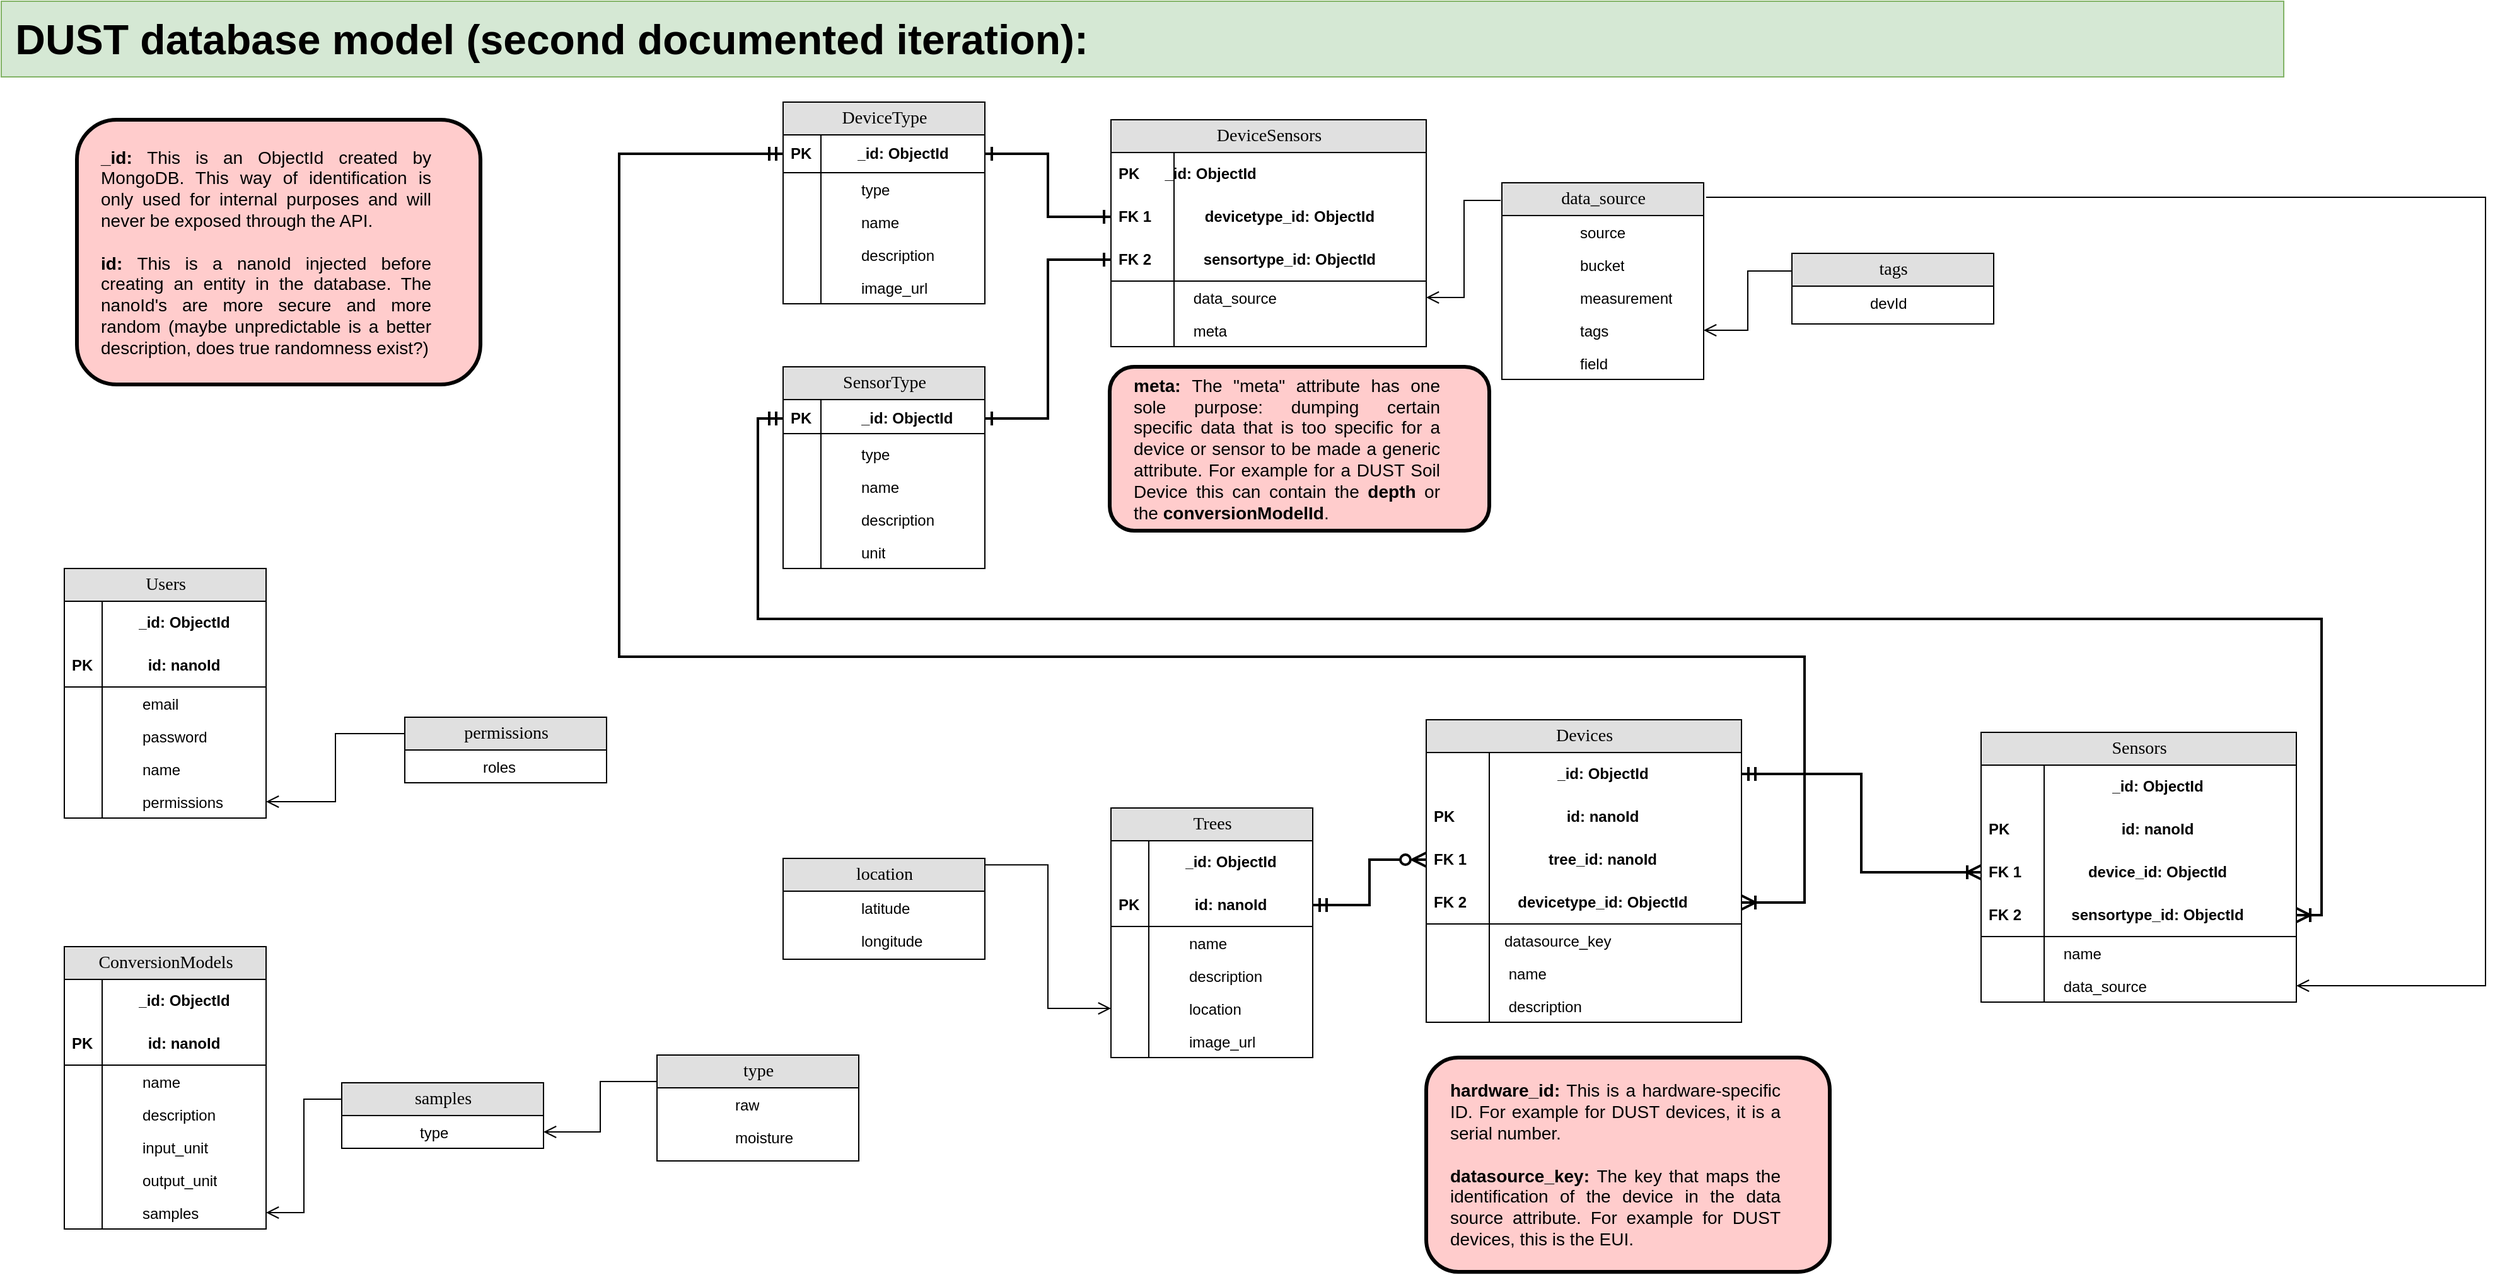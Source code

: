 <mxfile version="20.6.0" type="github">
  <diagram name="Databasemodel" id="e56a1550-8fbb-45ad-956c-1786394a9013">
    <mxGraphModel dx="2710" dy="1157" grid="1" gridSize="10" guides="1" tooltips="1" connect="1" arrows="1" fold="1" page="0" pageScale="1" pageWidth="1100" pageHeight="850" background="#ffffff" math="0" shadow="0">
      <root>
        <mxCell id="0" />
        <mxCell id="1" parent="0" />
        <mxCell id="2e49270ec7c68f3f-1" value="SensorType" style="swimlane;html=1;fontStyle=0;childLayout=stackLayout;horizontal=1;startSize=26;fillColor=#e0e0e0;horizontalStack=0;resizeParent=1;resizeLast=0;collapsible=1;marginBottom=0;swimlaneFillColor=#ffffff;align=center;rounded=0;shadow=0;comic=0;labelBackgroundColor=none;strokeWidth=1;fontFamily=Verdana;fontSize=14" parent="1" vertex="1">
          <mxGeometry x="220" y="310" width="160" height="160" as="geometry">
            <mxRectangle x="290" y="140" width="120" height="30" as="alternateBounds" />
          </mxGeometry>
        </mxCell>
        <mxCell id="2e49270ec7c68f3f-2" value="_id: ObjectId" style="shape=partialRectangle;top=0;left=0;right=0;bottom=0;html=1;align=left;verticalAlign=middle;fillColor=none;spacingLeft=60;spacingRight=4;whiteSpace=wrap;overflow=hidden;rotatable=0;points=[[0,0.5],[1,0.5]];portConstraint=eastwest;dropTarget=0;fontStyle=1;strokeColor=none;strokeWidth=6;labelPosition=center;verticalLabelPosition=middle;" parent="2e49270ec7c68f3f-1" vertex="1">
          <mxGeometry y="26" width="160" height="30" as="geometry" />
        </mxCell>
        <mxCell id="2e49270ec7c68f3f-3" value="PK" style="shape=partialRectangle;fontStyle=1;top=0;left=0;bottom=0;html=1;fillColor=none;align=left;verticalAlign=middle;spacingLeft=4;spacingRight=4;whiteSpace=wrap;overflow=hidden;rotatable=0;points=[];portConstraint=eastwest;part=1;" parent="2e49270ec7c68f3f-2" vertex="1" connectable="0">
          <mxGeometry width="30" height="30" as="geometry" />
        </mxCell>
        <mxCell id="2e49270ec7c68f3f-6" value="type" style="shape=partialRectangle;top=0;left=0;right=0;bottom=0;html=1;align=left;verticalAlign=top;fillColor=none;spacingLeft=60;spacingRight=4;whiteSpace=wrap;overflow=hidden;rotatable=0;points=[[0,0.5],[1,0.5]];portConstraint=eastwest;dropTarget=0;" parent="2e49270ec7c68f3f-1" vertex="1">
          <mxGeometry y="56" width="160" height="26" as="geometry" />
        </mxCell>
        <mxCell id="2e49270ec7c68f3f-7" value="" style="shape=partialRectangle;top=0;left=0;bottom=0;html=1;fillColor=none;align=left;verticalAlign=top;spacingLeft=4;spacingRight=4;whiteSpace=wrap;overflow=hidden;rotatable=0;points=[];portConstraint=eastwest;part=1;" parent="2e49270ec7c68f3f-6" vertex="1" connectable="0">
          <mxGeometry width="30" height="26" as="geometry" />
        </mxCell>
        <mxCell id="Vyco7VZmiszpP_C7B0tZ-24" value="" style="endArrow=none;html=1;rounded=0;fontSize=22;entryX=1;entryY=0.9;entryDx=0;entryDy=0;entryPerimeter=0;" parent="2e49270ec7c68f3f-1" target="2e49270ec7c68f3f-2" edge="1">
          <mxGeometry width="50" height="50" relative="1" as="geometry">
            <mxPoint y="53" as="sourcePoint" />
            <mxPoint x="-90" y="120" as="targetPoint" />
          </mxGeometry>
        </mxCell>
        <mxCell id="Vyco7VZmiszpP_C7B0tZ-25" value="name" style="shape=partialRectangle;top=0;left=0;right=0;bottom=0;html=1;align=left;verticalAlign=top;fillColor=none;spacingLeft=60;spacingRight=4;whiteSpace=wrap;overflow=hidden;rotatable=0;points=[[0,0.5],[1,0.5]];portConstraint=eastwest;dropTarget=0;" parent="2e49270ec7c68f3f-1" vertex="1">
          <mxGeometry y="82" width="160" height="26" as="geometry" />
        </mxCell>
        <mxCell id="Vyco7VZmiszpP_C7B0tZ-26" value="" style="shape=partialRectangle;top=0;left=0;bottom=0;html=1;fillColor=none;align=left;verticalAlign=top;spacingLeft=4;spacingRight=4;whiteSpace=wrap;overflow=hidden;rotatable=0;points=[];portConstraint=eastwest;part=1;" parent="Vyco7VZmiszpP_C7B0tZ-25" vertex="1" connectable="0">
          <mxGeometry width="30" height="26" as="geometry" />
        </mxCell>
        <mxCell id="Vyco7VZmiszpP_C7B0tZ-27" value="description" style="shape=partialRectangle;top=0;left=0;right=0;bottom=0;html=1;align=left;verticalAlign=top;fillColor=none;spacingLeft=60;spacingRight=4;whiteSpace=wrap;overflow=hidden;rotatable=0;points=[[0,0.5],[1,0.5]];portConstraint=eastwest;dropTarget=0;" parent="2e49270ec7c68f3f-1" vertex="1">
          <mxGeometry y="108" width="160" height="26" as="geometry" />
        </mxCell>
        <mxCell id="Vyco7VZmiszpP_C7B0tZ-28" value="" style="shape=partialRectangle;top=0;left=0;bottom=0;html=1;fillColor=none;align=left;verticalAlign=top;spacingLeft=4;spacingRight=4;whiteSpace=wrap;overflow=hidden;rotatable=0;points=[];portConstraint=eastwest;part=1;" parent="Vyco7VZmiszpP_C7B0tZ-27" vertex="1" connectable="0">
          <mxGeometry width="30" height="26" as="geometry" />
        </mxCell>
        <mxCell id="Vyco7VZmiszpP_C7B0tZ-29" value="unit" style="shape=partialRectangle;top=0;left=0;right=0;bottom=0;html=1;align=left;verticalAlign=top;fillColor=none;spacingLeft=60;spacingRight=4;whiteSpace=wrap;overflow=hidden;rotatable=0;points=[[0,0.5],[1,0.5]];portConstraint=eastwest;dropTarget=0;" parent="2e49270ec7c68f3f-1" vertex="1">
          <mxGeometry y="134" width="160" height="26" as="geometry" />
        </mxCell>
        <mxCell id="Vyco7VZmiszpP_C7B0tZ-30" value="" style="shape=partialRectangle;top=0;left=0;bottom=0;html=1;fillColor=none;align=left;verticalAlign=top;spacingLeft=4;spacingRight=4;whiteSpace=wrap;overflow=hidden;rotatable=0;points=[];portConstraint=eastwest;part=1;" parent="Vyco7VZmiszpP_C7B0tZ-29" vertex="1" connectable="0">
          <mxGeometry width="30" height="26" as="geometry" />
        </mxCell>
        <mxCell id="2e49270ec7c68f3f-8" value="DeviceType" style="swimlane;html=1;fontStyle=0;childLayout=stackLayout;horizontal=1;startSize=26;fillColor=#e0e0e0;horizontalStack=0;resizeParent=1;resizeLast=0;collapsible=1;marginBottom=0;swimlaneFillColor=#ffffff;align=center;rounded=0;shadow=0;comic=0;labelBackgroundColor=none;strokeWidth=1;fontFamily=Verdana;fontSize=14;swimlaneLine=1;" parent="1" vertex="1">
          <mxGeometry x="220" y="100" width="160" height="160" as="geometry">
            <mxRectangle x="570" y="154" width="80" height="30" as="alternateBounds" />
          </mxGeometry>
        </mxCell>
        <mxCell id="Vyco7VZmiszpP_C7B0tZ-54" value="_id: ObjectId" style="shape=partialRectangle;top=0;left=0;right=0;bottom=1;html=1;align=center;verticalAlign=middle;fillColor=none;spacingLeft=34;spacingRight=4;whiteSpace=wrap;overflow=hidden;rotatable=0;points=[[0,0.5],[1,0.5]];portConstraint=eastwest;dropTarget=0;fontStyle=1;" parent="2e49270ec7c68f3f-8" vertex="1">
          <mxGeometry y="26" width="160" height="30" as="geometry" />
        </mxCell>
        <mxCell id="Vyco7VZmiszpP_C7B0tZ-55" value="&lt;b&gt;PK&lt;/b&gt;" style="shape=partialRectangle;top=0;left=0;bottom=0;html=1;fillColor=none;align=left;verticalAlign=middle;spacingLeft=4;spacingRight=4;whiteSpace=wrap;overflow=hidden;rotatable=0;points=[];portConstraint=eastwest;part=1;" parent="Vyco7VZmiszpP_C7B0tZ-54" vertex="1" connectable="0">
          <mxGeometry width="30" height="30" as="geometry" />
        </mxCell>
        <mxCell id="Vyco7VZmiszpP_C7B0tZ-33" value="type" style="shape=partialRectangle;top=0;left=0;right=0;bottom=0;html=1;align=left;verticalAlign=top;fillColor=none;spacingLeft=60;spacingRight=4;whiteSpace=wrap;overflow=hidden;rotatable=0;points=[[0,0.5],[1,0.5]];portConstraint=eastwest;dropTarget=0;" parent="2e49270ec7c68f3f-8" vertex="1">
          <mxGeometry y="56" width="160" height="26" as="geometry" />
        </mxCell>
        <mxCell id="Vyco7VZmiszpP_C7B0tZ-34" value="" style="shape=partialRectangle;top=0;left=0;bottom=0;html=1;fillColor=none;align=left;verticalAlign=top;spacingLeft=4;spacingRight=4;whiteSpace=wrap;overflow=hidden;rotatable=0;points=[];portConstraint=eastwest;part=1;" parent="Vyco7VZmiszpP_C7B0tZ-33" vertex="1" connectable="0">
          <mxGeometry width="30" height="26" as="geometry" />
        </mxCell>
        <mxCell id="Vyco7VZmiszpP_C7B0tZ-35" value="name" style="shape=partialRectangle;top=0;left=0;right=0;bottom=0;html=1;align=left;verticalAlign=top;fillColor=none;spacingLeft=60;spacingRight=4;whiteSpace=wrap;overflow=hidden;rotatable=0;points=[[0,0.5],[1,0.5]];portConstraint=eastwest;dropTarget=0;" parent="2e49270ec7c68f3f-8" vertex="1">
          <mxGeometry y="82" width="160" height="26" as="geometry" />
        </mxCell>
        <mxCell id="Vyco7VZmiszpP_C7B0tZ-36" value="" style="shape=partialRectangle;top=0;left=0;bottom=0;html=1;fillColor=none;align=left;verticalAlign=top;spacingLeft=4;spacingRight=4;whiteSpace=wrap;overflow=hidden;rotatable=0;points=[];portConstraint=eastwest;part=1;" parent="Vyco7VZmiszpP_C7B0tZ-35" vertex="1" connectable="0">
          <mxGeometry width="30" height="26" as="geometry" />
        </mxCell>
        <mxCell id="Vyco7VZmiszpP_C7B0tZ-37" value="description" style="shape=partialRectangle;top=0;left=0;right=0;bottom=0;html=1;align=left;verticalAlign=top;fillColor=none;spacingLeft=60;spacingRight=4;whiteSpace=wrap;overflow=hidden;rotatable=0;points=[[0,0.5],[1,0.5]];portConstraint=eastwest;dropTarget=0;" parent="2e49270ec7c68f3f-8" vertex="1">
          <mxGeometry y="108" width="160" height="26" as="geometry" />
        </mxCell>
        <mxCell id="Vyco7VZmiszpP_C7B0tZ-38" value="" style="shape=partialRectangle;top=0;left=0;bottom=0;html=1;fillColor=none;align=left;verticalAlign=top;spacingLeft=4;spacingRight=4;whiteSpace=wrap;overflow=hidden;rotatable=0;points=[];portConstraint=eastwest;part=1;" parent="Vyco7VZmiszpP_C7B0tZ-37" vertex="1" connectable="0">
          <mxGeometry width="30" height="26" as="geometry" />
        </mxCell>
        <mxCell id="Vyco7VZmiszpP_C7B0tZ-40" value="image_url" style="shape=partialRectangle;top=0;left=0;right=0;bottom=0;html=1;align=left;verticalAlign=top;fillColor=none;spacingLeft=60;spacingRight=4;whiteSpace=wrap;overflow=hidden;rotatable=0;points=[[0,0.5],[1,0.5]];portConstraint=eastwest;dropTarget=0;" parent="2e49270ec7c68f3f-8" vertex="1">
          <mxGeometry y="134" width="160" height="26" as="geometry" />
        </mxCell>
        <mxCell id="Vyco7VZmiszpP_C7B0tZ-41" value="" style="shape=partialRectangle;top=0;left=0;bottom=0;html=1;fillColor=none;align=left;verticalAlign=top;spacingLeft=4;spacingRight=4;whiteSpace=wrap;overflow=hidden;rotatable=0;points=[];portConstraint=eastwest;part=1;" parent="Vyco7VZmiszpP_C7B0tZ-40" vertex="1" connectable="0">
          <mxGeometry width="30" height="26" as="geometry" />
        </mxCell>
        <mxCell id="2e49270ec7c68f3f-19" value="DeviceSensors" style="swimlane;html=1;fontStyle=0;childLayout=stackLayout;horizontal=1;startSize=26;fillColor=#e0e0e0;horizontalStack=0;resizeParent=1;resizeLast=0;collapsible=1;marginBottom=0;swimlaneFillColor=#ffffff;align=center;rounded=0;shadow=0;comic=0;labelBackgroundColor=none;strokeWidth=1;fontFamily=Verdana;fontSize=14" parent="1" vertex="1">
          <mxGeometry x="480" y="114" width="250" height="180" as="geometry" />
        </mxCell>
        <mxCell id="2e49270ec7c68f3f-20" value="&lt;div style=&quot;&quot;&gt;&lt;span style=&quot;background-color: initial;&quot;&gt;&lt;span style=&quot;white-space: pre;&quot;&gt; &lt;/span&gt;&lt;span style=&quot;white-space: pre;&quot;&gt; &lt;/span&gt;_id: ObjectId&lt;/span&gt;&lt;/div&gt;" style="shape=partialRectangle;top=0;left=0;right=0;bottom=1;html=1;align=left;verticalAlign=middle;fillColor=none;spacingLeft=34;spacingRight=4;whiteSpace=wrap;overflow=hidden;rotatable=0;points=[[0,0.5],[1,0.5]];portConstraint=eastwest;dropTarget=0;fontStyle=1;strokeColor=none;" parent="2e49270ec7c68f3f-19" vertex="1">
          <mxGeometry y="26" width="250" height="34" as="geometry" />
        </mxCell>
        <mxCell id="2e49270ec7c68f3f-21" value="&lt;b&gt;PK&lt;/b&gt;" style="shape=partialRectangle;top=0;left=0;bottom=0;html=1;fillColor=none;align=left;verticalAlign=middle;spacingLeft=4;spacingRight=4;whiteSpace=wrap;overflow=hidden;rotatable=0;points=[];portConstraint=eastwest;part=1;" parent="2e49270ec7c68f3f-20" vertex="1" connectable="0">
          <mxGeometry width="50" height="34" as="geometry" />
        </mxCell>
        <mxCell id="Vyco7VZmiszpP_C7B0tZ-42" value="&lt;span style=&quot;white-space: pre;&quot;&gt; &lt;/span&gt;devicetype_id: ObjectId" style="shape=partialRectangle;top=0;left=0;right=0;bottom=1;html=1;align=center;verticalAlign=middle;fillColor=none;spacingLeft=34;spacingRight=4;whiteSpace=wrap;overflow=hidden;rotatable=0;points=[[0,0.5],[1,0.5]];portConstraint=eastwest;dropTarget=0;fontStyle=1;strokeColor=none;" parent="2e49270ec7c68f3f-19" vertex="1">
          <mxGeometry y="60" width="250" height="34" as="geometry" />
        </mxCell>
        <mxCell id="Vyco7VZmiszpP_C7B0tZ-43" value="&lt;b&gt;FK 1&lt;/b&gt;" style="shape=partialRectangle;top=0;left=0;bottom=0;html=1;fillColor=none;align=left;verticalAlign=middle;spacingLeft=4;spacingRight=4;whiteSpace=wrap;overflow=hidden;rotatable=0;points=[];portConstraint=eastwest;part=1;" parent="Vyco7VZmiszpP_C7B0tZ-42" vertex="1" connectable="0">
          <mxGeometry width="50" height="34" as="geometry" />
        </mxCell>
        <mxCell id="Vyco7VZmiszpP_C7B0tZ-44" value="&lt;span style=&quot;white-space: pre;&quot;&gt; &lt;/span&gt;sensortype_id: ObjectId" style="shape=partialRectangle;top=0;left=0;right=0;bottom=1;html=1;align=center;verticalAlign=middle;fillColor=none;spacingLeft=34;spacingRight=4;whiteSpace=wrap;overflow=hidden;rotatable=0;points=[[0,0.5],[1,0.5]];portConstraint=eastwest;dropTarget=0;fontStyle=1;strokeColor=default;" parent="2e49270ec7c68f3f-19" vertex="1">
          <mxGeometry y="94" width="250" height="34" as="geometry" />
        </mxCell>
        <mxCell id="Vyco7VZmiszpP_C7B0tZ-45" value="&lt;b&gt;FK 2&lt;/b&gt;" style="shape=partialRectangle;top=0;left=0;bottom=0;html=1;fillColor=none;align=left;verticalAlign=middle;spacingLeft=4;spacingRight=4;whiteSpace=wrap;overflow=hidden;rotatable=0;points=[];portConstraint=eastwest;part=1;" parent="Vyco7VZmiszpP_C7B0tZ-44" vertex="1" connectable="0">
          <mxGeometry width="50" height="34" as="geometry" />
        </mxCell>
        <mxCell id="Vyco7VZmiszpP_C7B0tZ-56" value="&lt;span style=&quot;white-space: pre;&quot;&gt; &lt;/span&gt;data_source" style="shape=partialRectangle;top=0;left=0;right=0;bottom=0;html=1;align=left;verticalAlign=top;fillColor=none;spacingLeft=60;spacingRight=4;whiteSpace=wrap;overflow=hidden;rotatable=0;points=[[0,0.5],[1,0.5]];portConstraint=eastwest;dropTarget=0;" parent="2e49270ec7c68f3f-19" vertex="1">
          <mxGeometry y="128" width="250" height="26" as="geometry" />
        </mxCell>
        <mxCell id="Vyco7VZmiszpP_C7B0tZ-57" value="" style="shape=partialRectangle;top=0;left=0;bottom=0;html=1;fillColor=none;align=left;verticalAlign=top;spacingLeft=4;spacingRight=4;whiteSpace=wrap;overflow=hidden;rotatable=0;points=[];portConstraint=eastwest;part=1;" parent="Vyco7VZmiszpP_C7B0tZ-56" vertex="1" connectable="0">
          <mxGeometry width="50" height="26" as="geometry" />
        </mxCell>
        <mxCell id="Vyco7VZmiszpP_C7B0tZ-58" value="&lt;span style=&quot;white-space: pre;&quot;&gt; &lt;/span&gt;meta" style="shape=partialRectangle;top=0;left=0;right=0;bottom=0;html=1;align=left;verticalAlign=top;fillColor=none;spacingLeft=60;spacingRight=4;whiteSpace=wrap;overflow=hidden;rotatable=0;points=[[0,0.5],[1,0.5]];portConstraint=eastwest;dropTarget=0;" parent="2e49270ec7c68f3f-19" vertex="1">
          <mxGeometry y="154" width="250" height="26" as="geometry" />
        </mxCell>
        <mxCell id="Vyco7VZmiszpP_C7B0tZ-59" value="" style="shape=partialRectangle;top=0;left=0;bottom=0;html=1;fillColor=none;align=left;verticalAlign=top;spacingLeft=4;spacingRight=4;whiteSpace=wrap;overflow=hidden;rotatable=0;points=[];portConstraint=eastwest;part=1;" parent="Vyco7VZmiszpP_C7B0tZ-58" vertex="1" connectable="0">
          <mxGeometry width="50" height="26" as="geometry" />
        </mxCell>
        <mxCell id="2e49270ec7c68f3f-64" value="data_source" style="swimlane;html=1;fontStyle=0;childLayout=stackLayout;horizontal=1;startSize=26;fillColor=#e0e0e0;horizontalStack=0;resizeParent=1;resizeLast=0;collapsible=1;marginBottom=0;swimlaneFillColor=#ffffff;align=center;rounded=0;shadow=0;comic=0;labelBackgroundColor=none;strokeWidth=1;fontFamily=Verdana;fontSize=14" parent="1" vertex="1">
          <mxGeometry x="790" y="164" width="160" height="156" as="geometry" />
        </mxCell>
        <mxCell id="2e49270ec7c68f3f-69" value="source" style="shape=partialRectangle;top=0;left=0;right=0;bottom=0;html=1;align=left;verticalAlign=top;fillColor=none;spacingLeft=60;spacingRight=4;whiteSpace=wrap;overflow=hidden;rotatable=0;points=[[0,0.5],[1,0.5]];portConstraint=eastwest;dropTarget=0;" parent="2e49270ec7c68f3f-64" vertex="1">
          <mxGeometry y="26" width="160" height="26" as="geometry" />
        </mxCell>
        <mxCell id="Vyco7VZmiszpP_C7B0tZ-60" value="bucket" style="shape=partialRectangle;top=0;left=0;right=0;bottom=0;html=1;align=left;verticalAlign=top;fillColor=none;spacingLeft=60;spacingRight=4;whiteSpace=wrap;overflow=hidden;rotatable=0;points=[[0,0.5],[1,0.5]];portConstraint=eastwest;dropTarget=0;" parent="2e49270ec7c68f3f-64" vertex="1">
          <mxGeometry y="52" width="160" height="26" as="geometry" />
        </mxCell>
        <mxCell id="Vyco7VZmiszpP_C7B0tZ-61" value="measurement" style="shape=partialRectangle;top=0;left=0;right=0;bottom=0;html=1;align=left;verticalAlign=top;fillColor=none;spacingLeft=60;spacingRight=4;whiteSpace=wrap;overflow=hidden;rotatable=0;points=[[0,0.5],[1,0.5]];portConstraint=eastwest;dropTarget=0;" parent="2e49270ec7c68f3f-64" vertex="1">
          <mxGeometry y="78" width="160" height="26" as="geometry" />
        </mxCell>
        <mxCell id="Vyco7VZmiszpP_C7B0tZ-62" value="tags" style="shape=partialRectangle;top=0;left=0;right=0;bottom=0;html=1;align=left;verticalAlign=top;fillColor=none;spacingLeft=60;spacingRight=4;whiteSpace=wrap;overflow=hidden;rotatable=0;points=[[0,0.5],[1,0.5]];portConstraint=eastwest;dropTarget=0;" parent="2e49270ec7c68f3f-64" vertex="1">
          <mxGeometry y="104" width="160" height="26" as="geometry" />
        </mxCell>
        <mxCell id="Vyco7VZmiszpP_C7B0tZ-63" value="field" style="shape=partialRectangle;top=0;left=0;right=0;bottom=0;html=1;align=left;verticalAlign=top;fillColor=none;spacingLeft=60;spacingRight=4;whiteSpace=wrap;overflow=hidden;rotatable=0;points=[[0,0.5],[1,0.5]];portConstraint=eastwest;dropTarget=0;" parent="2e49270ec7c68f3f-64" vertex="1">
          <mxGeometry y="130" width="160" height="26" as="geometry" />
        </mxCell>
        <mxCell id="Vyco7VZmiszpP_C7B0tZ-2" value="&lt;font style=&quot;font-size: 33px;&quot;&gt;&lt;span style=&quot;font-size: 33px;&quot;&gt;&lt;span style=&quot;white-space: pre; font-size: 33px;&quot;&gt; &lt;/span&gt;DUST database model (second documented iteration):&lt;/span&gt;&lt;/font&gt;" style="rounded=0;whiteSpace=wrap;html=1;fillColor=#d5e8d4;strokeColor=#82b366;align=left;fontStyle=1;fontSize=33;" parent="1" vertex="1">
          <mxGeometry x="-400" y="20" width="1810" height="60" as="geometry" />
        </mxCell>
        <mxCell id="Vyco7VZmiszpP_C7B0tZ-48" style="edgeStyle=orthogonalEdgeStyle;rounded=0;orthogonalLoop=1;jettySize=auto;html=1;exitX=0;exitY=0.5;exitDx=0;exitDy=0;entryX=1;entryY=0.5;entryDx=0;entryDy=0;fontSize=22;startArrow=ERone;startFill=0;endArrow=ERone;endFill=0;strokeWidth=2;endSize=8;startSize=8;" parent="1" source="Vyco7VZmiszpP_C7B0tZ-44" target="2e49270ec7c68f3f-2" edge="1">
          <mxGeometry relative="1" as="geometry" />
        </mxCell>
        <mxCell id="Vyco7VZmiszpP_C7B0tZ-49" style="edgeStyle=orthogonalEdgeStyle;rounded=0;orthogonalLoop=1;jettySize=auto;html=1;exitX=0;exitY=0.5;exitDx=0;exitDy=0;entryX=1;entryY=0.5;entryDx=0;entryDy=0;fontSize=22;startArrow=ERone;startFill=0;endArrow=ERone;endFill=0;strokeWidth=2;endSize=8;startSize=8;" parent="1" source="Vyco7VZmiszpP_C7B0tZ-42" target="Vyco7VZmiszpP_C7B0tZ-54" edge="1">
          <mxGeometry relative="1" as="geometry" />
        </mxCell>
        <mxCell id="Vyco7VZmiszpP_C7B0tZ-65" value="tags" style="swimlane;html=1;fontStyle=0;childLayout=stackLayout;horizontal=1;startSize=26;fillColor=#e0e0e0;horizontalStack=0;resizeParent=1;resizeLast=0;collapsible=1;marginBottom=0;swimlaneFillColor=#ffffff;align=center;rounded=0;shadow=0;comic=0;labelBackgroundColor=none;strokeWidth=1;fontFamily=Verdana;fontSize=14" parent="1" vertex="1">
          <mxGeometry x="1020" y="220" width="160" height="56" as="geometry" />
        </mxCell>
        <mxCell id="Vyco7VZmiszpP_C7B0tZ-66" value="devId" style="shape=partialRectangle;top=0;left=0;right=0;bottom=0;html=1;align=left;verticalAlign=top;fillColor=none;spacingLeft=60;spacingRight=4;whiteSpace=wrap;overflow=hidden;rotatable=0;points=[[0,0.5],[1,0.5]];portConstraint=eastwest;dropTarget=0;" parent="Vyco7VZmiszpP_C7B0tZ-65" vertex="1">
          <mxGeometry y="26" width="160" height="26" as="geometry" />
        </mxCell>
        <mxCell id="Vyco7VZmiszpP_C7B0tZ-71" style="edgeStyle=orthogonalEdgeStyle;rounded=0;orthogonalLoop=1;jettySize=auto;html=1;exitX=1;exitY=0.5;exitDx=0;exitDy=0;entryX=-0.006;entryY=0.09;entryDx=0;entryDy=0;entryPerimeter=0;fontSize=22;startArrow=open;startFill=0;endArrow=none;endFill=0;endSize=8;startSize=8;" parent="1" source="Vyco7VZmiszpP_C7B0tZ-56" target="2e49270ec7c68f3f-64" edge="1">
          <mxGeometry relative="1" as="geometry" />
        </mxCell>
        <mxCell id="Vyco7VZmiszpP_C7B0tZ-72" style="edgeStyle=orthogonalEdgeStyle;rounded=0;orthogonalLoop=1;jettySize=auto;html=1;exitX=1;exitY=0.5;exitDx=0;exitDy=0;entryX=0;entryY=0.25;entryDx=0;entryDy=0;fontSize=22;startArrow=open;startFill=0;endArrow=none;endFill=0;endSize=8;startSize=8;" parent="1" source="Vyco7VZmiszpP_C7B0tZ-62" target="Vyco7VZmiszpP_C7B0tZ-65" edge="1">
          <mxGeometry relative="1" as="geometry" />
        </mxCell>
        <mxCell id="Vyco7VZmiszpP_C7B0tZ-85" value="Trees" style="swimlane;html=1;fontStyle=0;childLayout=stackLayout;horizontal=1;startSize=26;fillColor=#e0e0e0;horizontalStack=0;resizeParent=1;resizeLast=0;collapsible=1;marginBottom=0;swimlaneFillColor=#ffffff;align=center;rounded=0;shadow=0;comic=0;labelBackgroundColor=none;strokeWidth=1;fontFamily=Verdana;fontSize=14" parent="1" vertex="1">
          <mxGeometry x="480" y="660" width="160" height="198" as="geometry" />
        </mxCell>
        <mxCell id="Vyco7VZmiszpP_C7B0tZ-86" value="_id: ObjectId" style="shape=partialRectangle;top=0;left=0;right=0;bottom=1;html=1;align=center;verticalAlign=middle;fillColor=none;spacingLeft=34;spacingRight=4;whiteSpace=wrap;overflow=hidden;rotatable=0;points=[[0,0.5],[1,0.5]];portConstraint=eastwest;dropTarget=0;fontStyle=1;strokeColor=none;" parent="Vyco7VZmiszpP_C7B0tZ-85" vertex="1">
          <mxGeometry y="26" width="160" height="34" as="geometry" />
        </mxCell>
        <mxCell id="Vyco7VZmiszpP_C7B0tZ-87" value="" style="shape=partialRectangle;top=0;left=0;bottom=0;html=1;fillColor=none;align=left;verticalAlign=middle;spacingLeft=4;spacingRight=4;whiteSpace=wrap;overflow=hidden;rotatable=0;points=[];portConstraint=eastwest;part=1;" parent="Vyco7VZmiszpP_C7B0tZ-86" vertex="1" connectable="0">
          <mxGeometry width="30" height="34" as="geometry" />
        </mxCell>
        <mxCell id="Vyco7VZmiszpP_C7B0tZ-90" value="id: nanoId" style="shape=partialRectangle;top=0;left=0;right=0;bottom=1;html=1;align=center;verticalAlign=middle;fillColor=none;spacingLeft=34;spacingRight=4;whiteSpace=wrap;overflow=hidden;rotatable=0;points=[[0,0.5],[1,0.5]];portConstraint=eastwest;dropTarget=0;fontStyle=1;strokeColor=default;" parent="Vyco7VZmiszpP_C7B0tZ-85" vertex="1">
          <mxGeometry y="60" width="160" height="34" as="geometry" />
        </mxCell>
        <mxCell id="Vyco7VZmiszpP_C7B0tZ-91" value="&lt;b&gt;PK&lt;/b&gt;" style="shape=partialRectangle;top=0;left=0;bottom=0;html=1;fillColor=none;align=left;verticalAlign=middle;spacingLeft=4;spacingRight=4;whiteSpace=wrap;overflow=hidden;rotatable=0;points=[];portConstraint=eastwest;part=1;" parent="Vyco7VZmiszpP_C7B0tZ-90" vertex="1" connectable="0">
          <mxGeometry width="30" height="34" as="geometry" />
        </mxCell>
        <mxCell id="Vyco7VZmiszpP_C7B0tZ-96" value="name" style="shape=partialRectangle;top=0;left=0;right=0;bottom=0;html=1;align=left;verticalAlign=top;fillColor=none;spacingLeft=60;spacingRight=4;whiteSpace=wrap;overflow=hidden;rotatable=0;points=[[0,0.5],[1,0.5]];portConstraint=eastwest;dropTarget=0;" parent="Vyco7VZmiszpP_C7B0tZ-85" vertex="1">
          <mxGeometry y="94" width="160" height="26" as="geometry" />
        </mxCell>
        <mxCell id="Vyco7VZmiszpP_C7B0tZ-97" value="" style="shape=partialRectangle;top=0;left=0;bottom=0;html=1;fillColor=none;align=left;verticalAlign=top;spacingLeft=4;spacingRight=4;whiteSpace=wrap;overflow=hidden;rotatable=0;points=[];portConstraint=eastwest;part=1;" parent="Vyco7VZmiszpP_C7B0tZ-96" vertex="1" connectable="0">
          <mxGeometry width="30" height="26" as="geometry" />
        </mxCell>
        <mxCell id="Vyco7VZmiszpP_C7B0tZ-98" value="description" style="shape=partialRectangle;top=0;left=0;right=0;bottom=0;html=1;align=left;verticalAlign=top;fillColor=none;spacingLeft=60;spacingRight=4;whiteSpace=wrap;overflow=hidden;rotatable=0;points=[[0,0.5],[1,0.5]];portConstraint=eastwest;dropTarget=0;" parent="Vyco7VZmiszpP_C7B0tZ-85" vertex="1">
          <mxGeometry y="120" width="160" height="26" as="geometry" />
        </mxCell>
        <mxCell id="Vyco7VZmiszpP_C7B0tZ-99" value="" style="shape=partialRectangle;top=0;left=0;bottom=0;html=1;fillColor=none;align=left;verticalAlign=top;spacingLeft=4;spacingRight=4;whiteSpace=wrap;overflow=hidden;rotatable=0;points=[];portConstraint=eastwest;part=1;" parent="Vyco7VZmiszpP_C7B0tZ-98" vertex="1" connectable="0">
          <mxGeometry width="30" height="26" as="geometry" />
        </mxCell>
        <mxCell id="Vyco7VZmiszpP_C7B0tZ-106" value="location" style="shape=partialRectangle;top=0;left=0;right=0;bottom=0;html=1;align=left;verticalAlign=top;fillColor=none;spacingLeft=60;spacingRight=4;whiteSpace=wrap;overflow=hidden;rotatable=0;points=[[0,0.5],[1,0.5]];portConstraint=eastwest;dropTarget=0;" parent="Vyco7VZmiszpP_C7B0tZ-85" vertex="1">
          <mxGeometry y="146" width="160" height="26" as="geometry" />
        </mxCell>
        <mxCell id="Vyco7VZmiszpP_C7B0tZ-107" value="" style="shape=partialRectangle;top=0;left=0;bottom=0;html=1;fillColor=none;align=left;verticalAlign=top;spacingLeft=4;spacingRight=4;whiteSpace=wrap;overflow=hidden;rotatable=0;points=[];portConstraint=eastwest;part=1;" parent="Vyco7VZmiszpP_C7B0tZ-106" vertex="1" connectable="0">
          <mxGeometry width="30" height="26" as="geometry" />
        </mxCell>
        <mxCell id="Vyco7VZmiszpP_C7B0tZ-109" value="image_url" style="shape=partialRectangle;top=0;left=0;right=0;bottom=0;html=1;align=left;verticalAlign=top;fillColor=none;spacingLeft=60;spacingRight=4;whiteSpace=wrap;overflow=hidden;rotatable=0;points=[[0,0.5],[1,0.5]];portConstraint=eastwest;dropTarget=0;" parent="Vyco7VZmiszpP_C7B0tZ-85" vertex="1">
          <mxGeometry y="172" width="160" height="26" as="geometry" />
        </mxCell>
        <mxCell id="Vyco7VZmiszpP_C7B0tZ-110" value="" style="shape=partialRectangle;top=0;left=0;bottom=0;html=1;fillColor=none;align=left;verticalAlign=top;spacingLeft=4;spacingRight=4;whiteSpace=wrap;overflow=hidden;rotatable=0;points=[];portConstraint=eastwest;part=1;" parent="Vyco7VZmiszpP_C7B0tZ-109" vertex="1" connectable="0">
          <mxGeometry width="30" height="26" as="geometry" />
        </mxCell>
        <mxCell id="Vyco7VZmiszpP_C7B0tZ-100" value="location" style="swimlane;html=1;fontStyle=0;childLayout=stackLayout;horizontal=1;startSize=26;fillColor=#e0e0e0;horizontalStack=0;resizeParent=1;resizeLast=0;collapsible=1;marginBottom=0;swimlaneFillColor=#ffffff;align=center;rounded=0;shadow=0;comic=0;labelBackgroundColor=none;strokeWidth=1;fontFamily=Verdana;fontSize=14" parent="1" vertex="1">
          <mxGeometry x="220" y="700" width="160" height="80" as="geometry" />
        </mxCell>
        <mxCell id="Vyco7VZmiszpP_C7B0tZ-101" value="latitude" style="shape=partialRectangle;top=0;left=0;right=0;bottom=0;html=1;align=left;verticalAlign=top;fillColor=none;spacingLeft=60;spacingRight=4;whiteSpace=wrap;overflow=hidden;rotatable=0;points=[[0,0.5],[1,0.5]];portConstraint=eastwest;dropTarget=0;" parent="Vyco7VZmiszpP_C7B0tZ-100" vertex="1">
          <mxGeometry y="26" width="160" height="26" as="geometry" />
        </mxCell>
        <mxCell id="Vyco7VZmiszpP_C7B0tZ-102" value="longitude" style="shape=partialRectangle;top=0;left=0;right=0;bottom=0;html=1;align=left;verticalAlign=top;fillColor=none;spacingLeft=60;spacingRight=4;whiteSpace=wrap;overflow=hidden;rotatable=0;points=[[0,0.5],[1,0.5]];portConstraint=eastwest;dropTarget=0;" parent="Vyco7VZmiszpP_C7B0tZ-100" vertex="1">
          <mxGeometry y="52" width="160" height="26" as="geometry" />
        </mxCell>
        <mxCell id="Vyco7VZmiszpP_C7B0tZ-108" style="edgeStyle=orthogonalEdgeStyle;rounded=0;orthogonalLoop=1;jettySize=auto;html=1;exitX=0;exitY=0.5;exitDx=0;exitDy=0;entryX=1;entryY=0.064;entryDx=0;entryDy=0;entryPerimeter=0;fontSize=22;startArrow=open;startFill=0;endArrow=none;endFill=0;endSize=8;startSize=8;" parent="1" source="Vyco7VZmiszpP_C7B0tZ-106" target="Vyco7VZmiszpP_C7B0tZ-100" edge="1">
          <mxGeometry relative="1" as="geometry" />
        </mxCell>
        <mxCell id="Vyco7VZmiszpP_C7B0tZ-111" value="Devices" style="swimlane;html=1;fontStyle=0;childLayout=stackLayout;horizontal=1;startSize=26;fillColor=#e0e0e0;horizontalStack=0;resizeParent=1;resizeLast=0;collapsible=1;marginBottom=0;swimlaneFillColor=#ffffff;align=center;rounded=0;shadow=0;comic=0;labelBackgroundColor=none;strokeWidth=1;fontFamily=Verdana;fontSize=14" parent="1" vertex="1">
          <mxGeometry x="730" y="590" width="250" height="240" as="geometry" />
        </mxCell>
        <mxCell id="Vyco7VZmiszpP_C7B0tZ-112" value="_id: ObjectId" style="shape=partialRectangle;top=0;left=0;right=0;bottom=1;html=1;align=center;verticalAlign=middle;fillColor=none;spacingLeft=34;spacingRight=4;whiteSpace=wrap;overflow=hidden;rotatable=0;points=[[0,0.5],[1,0.5]];portConstraint=eastwest;dropTarget=0;fontStyle=1;strokeColor=none;" parent="Vyco7VZmiszpP_C7B0tZ-111" vertex="1">
          <mxGeometry y="26" width="250" height="34" as="geometry" />
        </mxCell>
        <mxCell id="Vyco7VZmiszpP_C7B0tZ-113" value="" style="shape=partialRectangle;top=0;left=0;bottom=0;html=1;fillColor=none;align=left;verticalAlign=middle;spacingLeft=4;spacingRight=4;whiteSpace=wrap;overflow=hidden;rotatable=0;points=[];portConstraint=eastwest;part=1;" parent="Vyco7VZmiszpP_C7B0tZ-112" vertex="1" connectable="0">
          <mxGeometry width="50" height="34" as="geometry" />
        </mxCell>
        <mxCell id="Vyco7VZmiszpP_C7B0tZ-114" value="id: nanoId" style="shape=partialRectangle;top=0;left=0;right=0;bottom=1;html=1;align=center;verticalAlign=middle;fillColor=none;spacingLeft=34;spacingRight=4;whiteSpace=wrap;overflow=hidden;rotatable=0;points=[[0,0.5],[1,0.5]];portConstraint=eastwest;dropTarget=0;fontStyle=1;strokeColor=none;" parent="Vyco7VZmiszpP_C7B0tZ-111" vertex="1">
          <mxGeometry y="60" width="250" height="34" as="geometry" />
        </mxCell>
        <mxCell id="Vyco7VZmiszpP_C7B0tZ-115" value="&lt;b&gt;PK&lt;/b&gt;" style="shape=partialRectangle;top=0;left=0;bottom=0;html=1;fillColor=none;align=left;verticalAlign=middle;spacingLeft=4;spacingRight=4;whiteSpace=wrap;overflow=hidden;rotatable=0;points=[];portConstraint=eastwest;part=1;" parent="Vyco7VZmiszpP_C7B0tZ-114" vertex="1" connectable="0">
          <mxGeometry width="50" height="34" as="geometry" />
        </mxCell>
        <mxCell id="Vyco7VZmiszpP_C7B0tZ-116" value="tree_id: nanoId" style="shape=partialRectangle;top=0;left=0;right=0;bottom=1;html=1;align=center;verticalAlign=middle;fillColor=none;spacingLeft=34;spacingRight=4;whiteSpace=wrap;overflow=hidden;rotatable=0;points=[[0,0.5],[1,0.5]];portConstraint=eastwest;dropTarget=0;fontStyle=1;strokeColor=none;" parent="Vyco7VZmiszpP_C7B0tZ-111" vertex="1">
          <mxGeometry y="94" width="250" height="34" as="geometry" />
        </mxCell>
        <mxCell id="Vyco7VZmiszpP_C7B0tZ-117" value="&lt;b&gt;FK 1&lt;/b&gt;" style="shape=partialRectangle;top=0;left=0;bottom=0;html=1;fillColor=none;align=left;verticalAlign=middle;spacingLeft=4;spacingRight=4;whiteSpace=wrap;overflow=hidden;rotatable=0;points=[];portConstraint=eastwest;part=1;" parent="Vyco7VZmiszpP_C7B0tZ-116" vertex="1" connectable="0">
          <mxGeometry width="50" height="34" as="geometry" />
        </mxCell>
        <mxCell id="Vyco7VZmiszpP_C7B0tZ-128" value="devicetype_id: ObjectId" style="shape=partialRectangle;top=0;left=0;right=0;bottom=1;html=1;align=center;verticalAlign=middle;fillColor=none;spacingLeft=34;spacingRight=4;whiteSpace=wrap;overflow=hidden;rotatable=0;points=[[0,0.5],[1,0.5]];portConstraint=eastwest;dropTarget=0;fontStyle=1;strokeColor=default;" parent="Vyco7VZmiszpP_C7B0tZ-111" vertex="1">
          <mxGeometry y="128" width="250" height="34" as="geometry" />
        </mxCell>
        <mxCell id="Vyco7VZmiszpP_C7B0tZ-129" value="&lt;b&gt;FK 2&lt;/b&gt;" style="shape=partialRectangle;top=0;left=0;bottom=0;html=1;fillColor=none;align=left;verticalAlign=middle;spacingLeft=4;spacingRight=4;whiteSpace=wrap;overflow=hidden;rotatable=0;points=[];portConstraint=eastwest;part=1;" parent="Vyco7VZmiszpP_C7B0tZ-128" vertex="1" connectable="0">
          <mxGeometry width="50" height="34" as="geometry" />
        </mxCell>
        <mxCell id="Vyco7VZmiszpP_C7B0tZ-133" value="&lt;span style=&quot;white-space: pre;&quot;&gt;datasource_key&lt;/span&gt;" style="shape=partialRectangle;top=0;left=0;right=0;bottom=0;html=1;align=left;verticalAlign=top;fillColor=none;spacingLeft=60;spacingRight=4;whiteSpace=wrap;overflow=hidden;rotatable=0;points=[[0,0.5],[1,0.5]];portConstraint=eastwest;dropTarget=0;" parent="Vyco7VZmiszpP_C7B0tZ-111" vertex="1">
          <mxGeometry y="162" width="250" height="26" as="geometry" />
        </mxCell>
        <mxCell id="Vyco7VZmiszpP_C7B0tZ-134" value="" style="shape=partialRectangle;top=0;left=0;bottom=0;html=1;fillColor=none;align=left;verticalAlign=top;spacingLeft=4;spacingRight=4;whiteSpace=wrap;overflow=hidden;rotatable=0;points=[];portConstraint=eastwest;part=1;" parent="Vyco7VZmiszpP_C7B0tZ-133" vertex="1" connectable="0">
          <mxGeometry width="50" height="26" as="geometry" />
        </mxCell>
        <mxCell id="Vyco7VZmiszpP_C7B0tZ-135" value="&lt;div style=&quot;&quot;&gt;&lt;span style=&quot;background-color: initial;&quot;&gt;&lt;span style=&quot;white-space: pre;&quot;&gt; &lt;/span&gt;name&lt;/span&gt;&lt;/div&gt;" style="shape=partialRectangle;top=0;left=0;right=0;bottom=0;html=1;align=left;verticalAlign=top;fillColor=none;spacingLeft=60;spacingRight=4;whiteSpace=wrap;overflow=hidden;rotatable=0;points=[[0,0.5],[1,0.5]];portConstraint=eastwest;dropTarget=0;" parent="Vyco7VZmiszpP_C7B0tZ-111" vertex="1">
          <mxGeometry y="188" width="250" height="26" as="geometry" />
        </mxCell>
        <mxCell id="Vyco7VZmiszpP_C7B0tZ-136" value="" style="shape=partialRectangle;top=0;left=0;bottom=0;html=1;fillColor=none;align=left;verticalAlign=top;spacingLeft=4;spacingRight=4;whiteSpace=wrap;overflow=hidden;rotatable=0;points=[];portConstraint=eastwest;part=1;" parent="Vyco7VZmiszpP_C7B0tZ-135" vertex="1" connectable="0">
          <mxGeometry width="50" height="26" as="geometry" />
        </mxCell>
        <mxCell id="Vyco7VZmiszpP_C7B0tZ-137" value="&lt;span style=&quot;white-space: pre;&quot;&gt; &lt;/span&gt;description" style="shape=partialRectangle;top=0;left=0;right=0;bottom=0;html=1;align=left;verticalAlign=top;fillColor=none;spacingLeft=60;spacingRight=4;whiteSpace=wrap;overflow=hidden;rotatable=0;points=[[0,0.5],[1,0.5]];portConstraint=eastwest;dropTarget=0;" parent="Vyco7VZmiszpP_C7B0tZ-111" vertex="1">
          <mxGeometry y="214" width="250" height="26" as="geometry" />
        </mxCell>
        <mxCell id="Vyco7VZmiszpP_C7B0tZ-138" value="" style="shape=partialRectangle;top=0;left=0;bottom=0;html=1;fillColor=none;align=left;verticalAlign=top;spacingLeft=4;spacingRight=4;whiteSpace=wrap;overflow=hidden;rotatable=0;points=[];portConstraint=eastwest;part=1;" parent="Vyco7VZmiszpP_C7B0tZ-137" vertex="1" connectable="0">
          <mxGeometry width="50" height="26" as="geometry" />
        </mxCell>
        <mxCell id="Vyco7VZmiszpP_C7B0tZ-123" style="edgeStyle=orthogonalEdgeStyle;rounded=0;orthogonalLoop=1;jettySize=auto;html=1;exitX=1;exitY=0.5;exitDx=0;exitDy=0;entryX=0;entryY=0.5;entryDx=0;entryDy=0;fontSize=22;startArrow=ERmandOne;startFill=0;endArrow=ERzeroToMany;endFill=0;strokeWidth=2;endSize=8;startSize=8;" parent="1" source="Vyco7VZmiszpP_C7B0tZ-90" target="Vyco7VZmiszpP_C7B0tZ-116" edge="1">
          <mxGeometry relative="1" as="geometry" />
        </mxCell>
        <mxCell id="Vyco7VZmiszpP_C7B0tZ-130" style="edgeStyle=orthogonalEdgeStyle;rounded=0;orthogonalLoop=1;jettySize=auto;html=1;exitX=1;exitY=0.5;exitDx=0;exitDy=0;strokeWidth=2;fontSize=22;startArrow=ERoneToMany;startFill=0;endArrow=ERmandOne;endFill=0;startSize=8;endSize=8;entryX=0;entryY=0.5;entryDx=0;entryDy=0;" parent="1" source="Vyco7VZmiszpP_C7B0tZ-128" target="Vyco7VZmiszpP_C7B0tZ-54" edge="1">
          <mxGeometry relative="1" as="geometry">
            <mxPoint x="430" y="510" as="targetPoint" />
            <Array as="points">
              <mxPoint x="1030" y="735" />
              <mxPoint x="1030" y="540" />
              <mxPoint x="90" y="540" />
              <mxPoint x="90" y="141" />
            </Array>
          </mxGeometry>
        </mxCell>
        <mxCell id="Vyco7VZmiszpP_C7B0tZ-140" value="Sensors" style="swimlane;html=1;fontStyle=0;childLayout=stackLayout;horizontal=1;startSize=26;fillColor=#e0e0e0;horizontalStack=0;resizeParent=1;resizeLast=0;collapsible=1;marginBottom=0;swimlaneFillColor=#ffffff;align=center;rounded=0;shadow=0;comic=0;labelBackgroundColor=none;strokeWidth=1;fontFamily=Verdana;fontSize=14" parent="1" vertex="1">
          <mxGeometry x="1170" y="600" width="250" height="214" as="geometry" />
        </mxCell>
        <mxCell id="Vyco7VZmiszpP_C7B0tZ-141" value="_id: ObjectId" style="shape=partialRectangle;top=0;left=0;right=0;bottom=1;html=1;align=center;verticalAlign=middle;fillColor=none;spacingLeft=34;spacingRight=4;whiteSpace=wrap;overflow=hidden;rotatable=0;points=[[0,0.5],[1,0.5]];portConstraint=eastwest;dropTarget=0;fontStyle=1;strokeColor=none;" parent="Vyco7VZmiszpP_C7B0tZ-140" vertex="1">
          <mxGeometry y="26" width="250" height="34" as="geometry" />
        </mxCell>
        <mxCell id="Vyco7VZmiszpP_C7B0tZ-142" value="" style="shape=partialRectangle;top=0;left=0;bottom=0;html=1;fillColor=none;align=left;verticalAlign=middle;spacingLeft=4;spacingRight=4;whiteSpace=wrap;overflow=hidden;rotatable=0;points=[];portConstraint=eastwest;part=1;" parent="Vyco7VZmiszpP_C7B0tZ-141" vertex="1" connectable="0">
          <mxGeometry width="50" height="34" as="geometry" />
        </mxCell>
        <mxCell id="Vyco7VZmiszpP_C7B0tZ-143" value="id: nanoId" style="shape=partialRectangle;top=0;left=0;right=0;bottom=1;html=1;align=center;verticalAlign=middle;fillColor=none;spacingLeft=34;spacingRight=4;whiteSpace=wrap;overflow=hidden;rotatable=0;points=[[0,0.5],[1,0.5]];portConstraint=eastwest;dropTarget=0;fontStyle=1;strokeColor=none;" parent="Vyco7VZmiszpP_C7B0tZ-140" vertex="1">
          <mxGeometry y="60" width="250" height="34" as="geometry" />
        </mxCell>
        <mxCell id="Vyco7VZmiszpP_C7B0tZ-144" value="&lt;b&gt;PK&lt;/b&gt;" style="shape=partialRectangle;top=0;left=0;bottom=0;html=1;fillColor=none;align=left;verticalAlign=middle;spacingLeft=4;spacingRight=4;whiteSpace=wrap;overflow=hidden;rotatable=0;points=[];portConstraint=eastwest;part=1;" parent="Vyco7VZmiszpP_C7B0tZ-143" vertex="1" connectable="0">
          <mxGeometry width="50" height="34" as="geometry" />
        </mxCell>
        <mxCell id="Vyco7VZmiszpP_C7B0tZ-145" value="device_id: ObjectId" style="shape=partialRectangle;top=0;left=0;right=0;bottom=1;html=1;align=center;verticalAlign=middle;fillColor=none;spacingLeft=34;spacingRight=4;whiteSpace=wrap;overflow=hidden;rotatable=0;points=[[0,0.5],[1,0.5]];portConstraint=eastwest;dropTarget=0;fontStyle=1;strokeColor=none;" parent="Vyco7VZmiszpP_C7B0tZ-140" vertex="1">
          <mxGeometry y="94" width="250" height="34" as="geometry" />
        </mxCell>
        <mxCell id="Vyco7VZmiszpP_C7B0tZ-146" value="&lt;b&gt;FK 1&lt;/b&gt;" style="shape=partialRectangle;top=0;left=0;bottom=0;html=1;fillColor=none;align=left;verticalAlign=middle;spacingLeft=4;spacingRight=4;whiteSpace=wrap;overflow=hidden;rotatable=0;points=[];portConstraint=eastwest;part=1;" parent="Vyco7VZmiszpP_C7B0tZ-145" vertex="1" connectable="0">
          <mxGeometry width="50" height="34" as="geometry" />
        </mxCell>
        <mxCell id="Vyco7VZmiszpP_C7B0tZ-147" value="sensortype_id: ObjectId" style="shape=partialRectangle;top=0;left=0;right=0;bottom=1;html=1;align=center;verticalAlign=middle;fillColor=none;spacingLeft=34;spacingRight=4;whiteSpace=wrap;overflow=hidden;rotatable=0;points=[[0,0.5],[1,0.5]];portConstraint=eastwest;dropTarget=0;fontStyle=1;strokeColor=default;" parent="Vyco7VZmiszpP_C7B0tZ-140" vertex="1">
          <mxGeometry y="128" width="250" height="34" as="geometry" />
        </mxCell>
        <mxCell id="Vyco7VZmiszpP_C7B0tZ-148" value="&lt;b&gt;FK 2&lt;/b&gt;" style="shape=partialRectangle;top=0;left=0;bottom=0;html=1;fillColor=none;align=left;verticalAlign=middle;spacingLeft=4;spacingRight=4;whiteSpace=wrap;overflow=hidden;rotatable=0;points=[];portConstraint=eastwest;part=1;" parent="Vyco7VZmiszpP_C7B0tZ-147" vertex="1" connectable="0">
          <mxGeometry width="50" height="34" as="geometry" />
        </mxCell>
        <mxCell id="Vyco7VZmiszpP_C7B0tZ-151" value="&lt;div style=&quot;&quot;&gt;&lt;span style=&quot;background-color: initial;&quot;&gt;&lt;span style=&quot;white-space: pre;&quot;&gt; &lt;/span&gt;name&lt;/span&gt;&lt;/div&gt;" style="shape=partialRectangle;top=0;left=0;right=0;bottom=0;html=1;align=left;verticalAlign=top;fillColor=none;spacingLeft=60;spacingRight=4;whiteSpace=wrap;overflow=hidden;rotatable=0;points=[[0,0.5],[1,0.5]];portConstraint=eastwest;dropTarget=0;" parent="Vyco7VZmiszpP_C7B0tZ-140" vertex="1">
          <mxGeometry y="162" width="250" height="26" as="geometry" />
        </mxCell>
        <mxCell id="Vyco7VZmiszpP_C7B0tZ-152" value="" style="shape=partialRectangle;top=0;left=0;bottom=0;html=1;fillColor=none;align=left;verticalAlign=top;spacingLeft=4;spacingRight=4;whiteSpace=wrap;overflow=hidden;rotatable=0;points=[];portConstraint=eastwest;part=1;" parent="Vyco7VZmiszpP_C7B0tZ-151" vertex="1" connectable="0">
          <mxGeometry width="50" height="26" as="geometry" />
        </mxCell>
        <mxCell id="Vyco7VZmiszpP_C7B0tZ-157" value="&lt;div style=&quot;&quot;&gt;&lt;span style=&quot;background-color: initial;&quot;&gt;&lt;span style=&quot;white-space: pre;&quot;&gt; &lt;/span&gt;data_source&lt;/span&gt;&lt;/div&gt;" style="shape=partialRectangle;top=0;left=0;right=0;bottom=0;html=1;align=left;verticalAlign=top;fillColor=none;spacingLeft=60;spacingRight=4;whiteSpace=wrap;overflow=hidden;rotatable=0;points=[[0,0.5],[1,0.5]];portConstraint=eastwest;dropTarget=0;" parent="Vyco7VZmiszpP_C7B0tZ-140" vertex="1">
          <mxGeometry y="188" width="250" height="26" as="geometry" />
        </mxCell>
        <mxCell id="Vyco7VZmiszpP_C7B0tZ-158" value="" style="shape=partialRectangle;top=0;left=0;bottom=0;html=1;fillColor=none;align=left;verticalAlign=top;spacingLeft=4;spacingRight=4;whiteSpace=wrap;overflow=hidden;rotatable=0;points=[];portConstraint=eastwest;part=1;" parent="Vyco7VZmiszpP_C7B0tZ-157" vertex="1" connectable="0">
          <mxGeometry width="50" height="26" as="geometry" />
        </mxCell>
        <mxCell id="Vyco7VZmiszpP_C7B0tZ-155" style="edgeStyle=orthogonalEdgeStyle;orthogonalLoop=1;jettySize=auto;html=1;exitX=0;exitY=0.5;exitDx=0;exitDy=0;strokeWidth=2;fontSize=22;startArrow=ERoneToMany;startFill=0;endArrow=ERmandOne;endFill=0;startSize=8;endSize=8;sketch=0;rounded=0;" parent="1" source="Vyco7VZmiszpP_C7B0tZ-145" target="Vyco7VZmiszpP_C7B0tZ-112" edge="1">
          <mxGeometry relative="1" as="geometry" />
        </mxCell>
        <mxCell id="Vyco7VZmiszpP_C7B0tZ-156" style="edgeStyle=orthogonalEdgeStyle;rounded=0;sketch=0;orthogonalLoop=1;jettySize=auto;html=1;exitX=1;exitY=0.5;exitDx=0;exitDy=0;strokeWidth=2;fontSize=22;startArrow=ERoneToMany;startFill=0;endArrow=ERmandOne;endFill=0;startSize=8;endSize=8;entryX=0;entryY=0.5;entryDx=0;entryDy=0;" parent="1" source="Vyco7VZmiszpP_C7B0tZ-147" target="2e49270ec7c68f3f-2" edge="1">
          <mxGeometry relative="1" as="geometry">
            <mxPoint x="1470" y="360" as="targetPoint" />
            <Array as="points">
              <mxPoint x="1440" y="745" />
              <mxPoint x="1440" y="510" />
              <mxPoint x="200" y="510" />
              <mxPoint x="200" y="351" />
            </Array>
          </mxGeometry>
        </mxCell>
        <mxCell id="Vyco7VZmiszpP_C7B0tZ-159" style="edgeStyle=orthogonalEdgeStyle;rounded=0;sketch=0;orthogonalLoop=1;jettySize=auto;html=1;exitX=1;exitY=0.5;exitDx=0;exitDy=0;strokeWidth=1;fontSize=22;startArrow=open;startFill=0;endArrow=none;endFill=0;startSize=8;endSize=8;entryX=1.012;entryY=0.074;entryDx=0;entryDy=0;entryPerimeter=0;" parent="1" source="Vyco7VZmiszpP_C7B0tZ-157" target="2e49270ec7c68f3f-64" edge="1">
          <mxGeometry relative="1" as="geometry">
            <mxPoint x="1550" y="440" as="targetPoint" />
            <Array as="points">
              <mxPoint x="1570" y="801" />
              <mxPoint x="1570" y="176" />
            </Array>
          </mxGeometry>
        </mxCell>
        <mxCell id="Vyco7VZmiszpP_C7B0tZ-160" value="Users" style="swimlane;html=1;fontStyle=0;childLayout=stackLayout;horizontal=1;startSize=26;fillColor=#e0e0e0;horizontalStack=0;resizeParent=1;resizeLast=0;collapsible=1;marginBottom=0;swimlaneFillColor=#ffffff;align=center;rounded=0;shadow=0;comic=0;labelBackgroundColor=none;strokeWidth=1;fontFamily=Verdana;fontSize=14" parent="1" vertex="1">
          <mxGeometry x="-350" y="470" width="160" height="198" as="geometry" />
        </mxCell>
        <mxCell id="Vyco7VZmiszpP_C7B0tZ-161" value="_id: ObjectId" style="shape=partialRectangle;top=0;left=0;right=0;bottom=1;html=1;align=center;verticalAlign=middle;fillColor=none;spacingLeft=34;spacingRight=4;whiteSpace=wrap;overflow=hidden;rotatable=0;points=[[0,0.5],[1,0.5]];portConstraint=eastwest;dropTarget=0;fontStyle=1;strokeColor=none;" parent="Vyco7VZmiszpP_C7B0tZ-160" vertex="1">
          <mxGeometry y="26" width="160" height="34" as="geometry" />
        </mxCell>
        <mxCell id="Vyco7VZmiszpP_C7B0tZ-162" value="" style="shape=partialRectangle;top=0;left=0;bottom=0;html=1;fillColor=none;align=left;verticalAlign=middle;spacingLeft=4;spacingRight=4;whiteSpace=wrap;overflow=hidden;rotatable=0;points=[];portConstraint=eastwest;part=1;" parent="Vyco7VZmiszpP_C7B0tZ-161" vertex="1" connectable="0">
          <mxGeometry width="30" height="34" as="geometry" />
        </mxCell>
        <mxCell id="Vyco7VZmiszpP_C7B0tZ-163" value="id: nanoId" style="shape=partialRectangle;top=0;left=0;right=0;bottom=1;html=1;align=center;verticalAlign=middle;fillColor=none;spacingLeft=34;spacingRight=4;whiteSpace=wrap;overflow=hidden;rotatable=0;points=[[0,0.5],[1,0.5]];portConstraint=eastwest;dropTarget=0;fontStyle=1;strokeColor=default;" parent="Vyco7VZmiszpP_C7B0tZ-160" vertex="1">
          <mxGeometry y="60" width="160" height="34" as="geometry" />
        </mxCell>
        <mxCell id="Vyco7VZmiszpP_C7B0tZ-164" value="&lt;b&gt;PK&lt;/b&gt;" style="shape=partialRectangle;top=0;left=0;bottom=0;html=1;fillColor=none;align=left;verticalAlign=middle;spacingLeft=4;spacingRight=4;whiteSpace=wrap;overflow=hidden;rotatable=0;points=[];portConstraint=eastwest;part=1;" parent="Vyco7VZmiszpP_C7B0tZ-163" vertex="1" connectable="0">
          <mxGeometry width="30" height="34" as="geometry" />
        </mxCell>
        <mxCell id="Vyco7VZmiszpP_C7B0tZ-165" value="email" style="shape=partialRectangle;top=0;left=0;right=0;bottom=0;html=1;align=left;verticalAlign=top;fillColor=none;spacingLeft=60;spacingRight=4;whiteSpace=wrap;overflow=hidden;rotatable=0;points=[[0,0.5],[1,0.5]];portConstraint=eastwest;dropTarget=0;" parent="Vyco7VZmiszpP_C7B0tZ-160" vertex="1">
          <mxGeometry y="94" width="160" height="26" as="geometry" />
        </mxCell>
        <mxCell id="Vyco7VZmiszpP_C7B0tZ-166" value="" style="shape=partialRectangle;top=0;left=0;bottom=0;html=1;fillColor=none;align=left;verticalAlign=top;spacingLeft=4;spacingRight=4;whiteSpace=wrap;overflow=hidden;rotatable=0;points=[];portConstraint=eastwest;part=1;" parent="Vyco7VZmiszpP_C7B0tZ-165" vertex="1" connectable="0">
          <mxGeometry width="30" height="26" as="geometry" />
        </mxCell>
        <mxCell id="Vyco7VZmiszpP_C7B0tZ-167" value="password" style="shape=partialRectangle;top=0;left=0;right=0;bottom=0;html=1;align=left;verticalAlign=top;fillColor=none;spacingLeft=60;spacingRight=4;whiteSpace=wrap;overflow=hidden;rotatable=0;points=[[0,0.5],[1,0.5]];portConstraint=eastwest;dropTarget=0;" parent="Vyco7VZmiszpP_C7B0tZ-160" vertex="1">
          <mxGeometry y="120" width="160" height="26" as="geometry" />
        </mxCell>
        <mxCell id="Vyco7VZmiszpP_C7B0tZ-168" value="" style="shape=partialRectangle;top=0;left=0;bottom=0;html=1;fillColor=none;align=left;verticalAlign=top;spacingLeft=4;spacingRight=4;whiteSpace=wrap;overflow=hidden;rotatable=0;points=[];portConstraint=eastwest;part=1;" parent="Vyco7VZmiszpP_C7B0tZ-167" vertex="1" connectable="0">
          <mxGeometry width="30" height="26" as="geometry" />
        </mxCell>
        <mxCell id="Vyco7VZmiszpP_C7B0tZ-169" value="name" style="shape=partialRectangle;top=0;left=0;right=0;bottom=0;html=1;align=left;verticalAlign=top;fillColor=none;spacingLeft=60;spacingRight=4;whiteSpace=wrap;overflow=hidden;rotatable=0;points=[[0,0.5],[1,0.5]];portConstraint=eastwest;dropTarget=0;" parent="Vyco7VZmiszpP_C7B0tZ-160" vertex="1">
          <mxGeometry y="146" width="160" height="26" as="geometry" />
        </mxCell>
        <mxCell id="Vyco7VZmiszpP_C7B0tZ-170" value="" style="shape=partialRectangle;top=0;left=0;bottom=0;html=1;fillColor=none;align=left;verticalAlign=top;spacingLeft=4;spacingRight=4;whiteSpace=wrap;overflow=hidden;rotatable=0;points=[];portConstraint=eastwest;part=1;" parent="Vyco7VZmiszpP_C7B0tZ-169" vertex="1" connectable="0">
          <mxGeometry width="30" height="26" as="geometry" />
        </mxCell>
        <mxCell id="Vyco7VZmiszpP_C7B0tZ-171" value="permissions" style="shape=partialRectangle;top=0;left=0;right=0;bottom=0;html=1;align=left;verticalAlign=top;fillColor=none;spacingLeft=60;spacingRight=4;whiteSpace=wrap;overflow=hidden;rotatable=0;points=[[0,0.5],[1,0.5]];portConstraint=eastwest;dropTarget=0;" parent="Vyco7VZmiszpP_C7B0tZ-160" vertex="1">
          <mxGeometry y="172" width="160" height="26" as="geometry" />
        </mxCell>
        <mxCell id="Vyco7VZmiszpP_C7B0tZ-172" value="" style="shape=partialRectangle;top=0;left=0;bottom=0;html=1;fillColor=none;align=left;verticalAlign=top;spacingLeft=4;spacingRight=4;whiteSpace=wrap;overflow=hidden;rotatable=0;points=[];portConstraint=eastwest;part=1;" parent="Vyco7VZmiszpP_C7B0tZ-171" vertex="1" connectable="0">
          <mxGeometry width="30" height="26" as="geometry" />
        </mxCell>
        <mxCell id="Vyco7VZmiszpP_C7B0tZ-173" value="permissions" style="swimlane;html=1;fontStyle=0;childLayout=stackLayout;horizontal=1;startSize=26;fillColor=#e0e0e0;horizontalStack=0;resizeParent=1;resizeLast=0;collapsible=1;marginBottom=0;swimlaneFillColor=#ffffff;align=center;rounded=0;shadow=0;comic=0;labelBackgroundColor=none;strokeWidth=1;fontFamily=Verdana;fontSize=14" parent="1" vertex="1">
          <mxGeometry x="-80" y="588" width="160" height="52" as="geometry">
            <mxRectangle x="490" y="1058" width="120" height="30" as="alternateBounds" />
          </mxGeometry>
        </mxCell>
        <mxCell id="Vyco7VZmiszpP_C7B0tZ-174" value="roles" style="shape=partialRectangle;top=0;left=0;right=0;bottom=0;html=1;align=left;verticalAlign=top;fillColor=none;spacingLeft=60;spacingRight=4;whiteSpace=wrap;overflow=hidden;rotatable=0;points=[[0,0.5],[1,0.5]];portConstraint=eastwest;dropTarget=0;" parent="Vyco7VZmiszpP_C7B0tZ-173" vertex="1">
          <mxGeometry y="26" width="160" height="26" as="geometry" />
        </mxCell>
        <mxCell id="Vyco7VZmiszpP_C7B0tZ-177" style="edgeStyle=orthogonalEdgeStyle;rounded=0;sketch=0;orthogonalLoop=1;jettySize=auto;html=1;exitX=1;exitY=0.5;exitDx=0;exitDy=0;entryX=0;entryY=0.25;entryDx=0;entryDy=0;strokeWidth=1;fontSize=22;startArrow=open;startFill=0;endArrow=none;endFill=0;startSize=8;endSize=8;" parent="1" source="Vyco7VZmiszpP_C7B0tZ-171" target="Vyco7VZmiszpP_C7B0tZ-173" edge="1">
          <mxGeometry relative="1" as="geometry" />
        </mxCell>
        <mxCell id="Vyco7VZmiszpP_C7B0tZ-178" value="ConversionModels" style="swimlane;html=1;fontStyle=0;childLayout=stackLayout;horizontal=1;startSize=26;fillColor=#e0e0e0;horizontalStack=0;resizeParent=1;resizeLast=0;collapsible=1;marginBottom=0;swimlaneFillColor=#ffffff;align=center;rounded=0;shadow=0;comic=0;labelBackgroundColor=none;strokeWidth=1;fontFamily=Verdana;fontSize=14" parent="1" vertex="1">
          <mxGeometry x="-350" y="770" width="160" height="224" as="geometry" />
        </mxCell>
        <mxCell id="Vyco7VZmiszpP_C7B0tZ-179" value="_id: ObjectId" style="shape=partialRectangle;top=0;left=0;right=0;bottom=1;html=1;align=center;verticalAlign=middle;fillColor=none;spacingLeft=34;spacingRight=4;whiteSpace=wrap;overflow=hidden;rotatable=0;points=[[0,0.5],[1,0.5]];portConstraint=eastwest;dropTarget=0;fontStyle=1;strokeColor=none;" parent="Vyco7VZmiszpP_C7B0tZ-178" vertex="1">
          <mxGeometry y="26" width="160" height="34" as="geometry" />
        </mxCell>
        <mxCell id="Vyco7VZmiszpP_C7B0tZ-180" value="" style="shape=partialRectangle;top=0;left=0;bottom=0;html=1;fillColor=none;align=left;verticalAlign=middle;spacingLeft=4;spacingRight=4;whiteSpace=wrap;overflow=hidden;rotatable=0;points=[];portConstraint=eastwest;part=1;" parent="Vyco7VZmiszpP_C7B0tZ-179" vertex="1" connectable="0">
          <mxGeometry width="30" height="34" as="geometry" />
        </mxCell>
        <mxCell id="Vyco7VZmiszpP_C7B0tZ-181" value="id: nanoId" style="shape=partialRectangle;top=0;left=0;right=0;bottom=1;html=1;align=center;verticalAlign=middle;fillColor=none;spacingLeft=34;spacingRight=4;whiteSpace=wrap;overflow=hidden;rotatable=0;points=[[0,0.5],[1,0.5]];portConstraint=eastwest;dropTarget=0;fontStyle=1;strokeColor=default;" parent="Vyco7VZmiszpP_C7B0tZ-178" vertex="1">
          <mxGeometry y="60" width="160" height="34" as="geometry" />
        </mxCell>
        <mxCell id="Vyco7VZmiszpP_C7B0tZ-182" value="&lt;b&gt;PK&lt;/b&gt;" style="shape=partialRectangle;top=0;left=0;bottom=0;html=1;fillColor=none;align=left;verticalAlign=middle;spacingLeft=4;spacingRight=4;whiteSpace=wrap;overflow=hidden;rotatable=0;points=[];portConstraint=eastwest;part=1;" parent="Vyco7VZmiszpP_C7B0tZ-181" vertex="1" connectable="0">
          <mxGeometry width="30" height="34" as="geometry" />
        </mxCell>
        <mxCell id="Vyco7VZmiszpP_C7B0tZ-183" value="name" style="shape=partialRectangle;top=0;left=0;right=0;bottom=0;html=1;align=left;verticalAlign=top;fillColor=none;spacingLeft=60;spacingRight=4;whiteSpace=wrap;overflow=hidden;rotatable=0;points=[[0,0.5],[1,0.5]];portConstraint=eastwest;dropTarget=0;" parent="Vyco7VZmiszpP_C7B0tZ-178" vertex="1">
          <mxGeometry y="94" width="160" height="26" as="geometry" />
        </mxCell>
        <mxCell id="Vyco7VZmiszpP_C7B0tZ-184" value="" style="shape=partialRectangle;top=0;left=0;bottom=0;html=1;fillColor=none;align=left;verticalAlign=top;spacingLeft=4;spacingRight=4;whiteSpace=wrap;overflow=hidden;rotatable=0;points=[];portConstraint=eastwest;part=1;" parent="Vyco7VZmiszpP_C7B0tZ-183" vertex="1" connectable="0">
          <mxGeometry width="30" height="26" as="geometry" />
        </mxCell>
        <mxCell id="Vyco7VZmiszpP_C7B0tZ-185" value="description" style="shape=partialRectangle;top=0;left=0;right=0;bottom=0;html=1;align=left;verticalAlign=top;fillColor=none;spacingLeft=60;spacingRight=4;whiteSpace=wrap;overflow=hidden;rotatable=0;points=[[0,0.5],[1,0.5]];portConstraint=eastwest;dropTarget=0;" parent="Vyco7VZmiszpP_C7B0tZ-178" vertex="1">
          <mxGeometry y="120" width="160" height="26" as="geometry" />
        </mxCell>
        <mxCell id="Vyco7VZmiszpP_C7B0tZ-186" value="" style="shape=partialRectangle;top=0;left=0;bottom=0;html=1;fillColor=none;align=left;verticalAlign=top;spacingLeft=4;spacingRight=4;whiteSpace=wrap;overflow=hidden;rotatable=0;points=[];portConstraint=eastwest;part=1;" parent="Vyco7VZmiszpP_C7B0tZ-185" vertex="1" connectable="0">
          <mxGeometry width="30" height="26" as="geometry" />
        </mxCell>
        <mxCell id="Vyco7VZmiszpP_C7B0tZ-187" value="input_unit" style="shape=partialRectangle;top=0;left=0;right=0;bottom=0;html=1;align=left;verticalAlign=top;fillColor=none;spacingLeft=60;spacingRight=4;whiteSpace=wrap;overflow=hidden;rotatable=0;points=[[0,0.5],[1,0.5]];portConstraint=eastwest;dropTarget=0;" parent="Vyco7VZmiszpP_C7B0tZ-178" vertex="1">
          <mxGeometry y="146" width="160" height="26" as="geometry" />
        </mxCell>
        <mxCell id="Vyco7VZmiszpP_C7B0tZ-188" value="" style="shape=partialRectangle;top=0;left=0;bottom=0;html=1;fillColor=none;align=left;verticalAlign=top;spacingLeft=4;spacingRight=4;whiteSpace=wrap;overflow=hidden;rotatable=0;points=[];portConstraint=eastwest;part=1;" parent="Vyco7VZmiszpP_C7B0tZ-187" vertex="1" connectable="0">
          <mxGeometry width="30" height="26" as="geometry" />
        </mxCell>
        <mxCell id="Vyco7VZmiszpP_C7B0tZ-189" value="output_unit" style="shape=partialRectangle;top=0;left=0;right=0;bottom=0;html=1;align=left;verticalAlign=top;fillColor=none;spacingLeft=60;spacingRight=4;whiteSpace=wrap;overflow=hidden;rotatable=0;points=[[0,0.5],[1,0.5]];portConstraint=eastwest;dropTarget=0;" parent="Vyco7VZmiszpP_C7B0tZ-178" vertex="1">
          <mxGeometry y="172" width="160" height="26" as="geometry" />
        </mxCell>
        <mxCell id="Vyco7VZmiszpP_C7B0tZ-190" value="" style="shape=partialRectangle;top=0;left=0;bottom=0;html=1;fillColor=none;align=left;verticalAlign=top;spacingLeft=4;spacingRight=4;whiteSpace=wrap;overflow=hidden;rotatable=0;points=[];portConstraint=eastwest;part=1;" parent="Vyco7VZmiszpP_C7B0tZ-189" vertex="1" connectable="0">
          <mxGeometry width="30" height="26" as="geometry" />
        </mxCell>
        <mxCell id="Vyco7VZmiszpP_C7B0tZ-191" value="samples" style="shape=partialRectangle;top=0;left=0;right=0;bottom=0;html=1;align=left;verticalAlign=top;fillColor=none;spacingLeft=60;spacingRight=4;whiteSpace=wrap;overflow=hidden;rotatable=0;points=[[0,0.5],[1,0.5]];portConstraint=eastwest;dropTarget=0;" parent="Vyco7VZmiszpP_C7B0tZ-178" vertex="1">
          <mxGeometry y="198" width="160" height="26" as="geometry" />
        </mxCell>
        <mxCell id="Vyco7VZmiszpP_C7B0tZ-192" value="" style="shape=partialRectangle;top=0;left=0;bottom=0;html=1;fillColor=none;align=left;verticalAlign=top;spacingLeft=4;spacingRight=4;whiteSpace=wrap;overflow=hidden;rotatable=0;points=[];portConstraint=eastwest;part=1;" parent="Vyco7VZmiszpP_C7B0tZ-191" vertex="1" connectable="0">
          <mxGeometry width="30" height="26" as="geometry" />
        </mxCell>
        <mxCell id="Vyco7VZmiszpP_C7B0tZ-193" value="samples" style="swimlane;html=1;fontStyle=0;childLayout=stackLayout;horizontal=1;startSize=26;fillColor=#e0e0e0;horizontalStack=0;resizeParent=1;resizeLast=0;collapsible=1;marginBottom=0;swimlaneFillColor=#ffffff;align=center;rounded=0;shadow=0;comic=0;labelBackgroundColor=none;strokeWidth=1;fontFamily=Verdana;fontSize=14" parent="1" vertex="1">
          <mxGeometry x="-130" y="878" width="160" height="52" as="geometry">
            <mxRectangle x="490" y="1058" width="120" height="30" as="alternateBounds" />
          </mxGeometry>
        </mxCell>
        <mxCell id="Vyco7VZmiszpP_C7B0tZ-194" value="type" style="shape=partialRectangle;top=0;left=0;right=0;bottom=0;html=1;align=left;verticalAlign=top;fillColor=none;spacingLeft=60;spacingRight=4;whiteSpace=wrap;overflow=hidden;rotatable=0;points=[[0,0.5],[1,0.5]];portConstraint=eastwest;dropTarget=0;" parent="Vyco7VZmiszpP_C7B0tZ-193" vertex="1">
          <mxGeometry y="26" width="160" height="26" as="geometry" />
        </mxCell>
        <mxCell id="Vyco7VZmiszpP_C7B0tZ-195" style="edgeStyle=orthogonalEdgeStyle;rounded=0;sketch=0;orthogonalLoop=1;jettySize=auto;html=1;exitX=1;exitY=0.5;exitDx=0;exitDy=0;entryX=0;entryY=0.25;entryDx=0;entryDy=0;strokeWidth=1;fontSize=22;startArrow=open;startFill=0;endArrow=none;endFill=0;startSize=8;endSize=8;" parent="1" source="Vyco7VZmiszpP_C7B0tZ-191" target="Vyco7VZmiszpP_C7B0tZ-193" edge="1">
          <mxGeometry relative="1" as="geometry" />
        </mxCell>
        <mxCell id="Vyco7VZmiszpP_C7B0tZ-196" value="type" style="swimlane;html=1;fontStyle=0;childLayout=stackLayout;horizontal=1;startSize=26;fillColor=#e0e0e0;horizontalStack=0;resizeParent=1;resizeLast=0;collapsible=1;marginBottom=0;swimlaneFillColor=#ffffff;align=center;rounded=0;shadow=0;comic=0;labelBackgroundColor=none;strokeWidth=1;fontFamily=Verdana;fontSize=14" parent="1" vertex="1">
          <mxGeometry x="120" y="856" width="160" height="84" as="geometry">
            <mxRectangle x="490" y="1058" width="120" height="30" as="alternateBounds" />
          </mxGeometry>
        </mxCell>
        <mxCell id="Vyco7VZmiszpP_C7B0tZ-197" value="raw&lt;br&gt;" style="shape=partialRectangle;top=0;left=0;right=0;bottom=0;html=1;align=left;verticalAlign=top;fillColor=none;spacingLeft=60;spacingRight=4;whiteSpace=wrap;overflow=hidden;rotatable=0;points=[[0,0.5],[1,0.5]];portConstraint=eastwest;dropTarget=0;" parent="Vyco7VZmiszpP_C7B0tZ-196" vertex="1">
          <mxGeometry y="26" width="160" height="26" as="geometry" />
        </mxCell>
        <mxCell id="Vyco7VZmiszpP_C7B0tZ-199" value="moisture" style="shape=partialRectangle;top=0;left=0;right=0;bottom=0;html=1;align=left;verticalAlign=top;fillColor=none;spacingLeft=60;spacingRight=4;whiteSpace=wrap;overflow=hidden;rotatable=0;points=[[0,0.5],[1,0.5]];portConstraint=eastwest;dropTarget=0;" parent="Vyco7VZmiszpP_C7B0tZ-196" vertex="1">
          <mxGeometry y="52" width="160" height="26" as="geometry" />
        </mxCell>
        <mxCell id="Vyco7VZmiszpP_C7B0tZ-198" style="edgeStyle=orthogonalEdgeStyle;rounded=0;sketch=0;orthogonalLoop=1;jettySize=auto;html=1;exitX=1;exitY=0.5;exitDx=0;exitDy=0;entryX=0;entryY=0.25;entryDx=0;entryDy=0;strokeWidth=1;fontSize=22;startArrow=open;startFill=0;endArrow=none;endFill=0;startSize=8;endSize=8;" parent="1" source="Vyco7VZmiszpP_C7B0tZ-194" target="Vyco7VZmiszpP_C7B0tZ-196" edge="1">
          <mxGeometry relative="1" as="geometry" />
        </mxCell>
        <mxCell id="Vyco7VZmiszpP_C7B0tZ-202" value="&lt;div style=&quot;text-align: justify; font-size: 14px;&quot;&gt;&lt;span style=&quot;background-color: initial; font-size: 14px;&quot;&gt;&lt;font style=&quot;font-size: 14px;&quot;&gt;&lt;b style=&quot;font-size: 14px;&quot;&gt;_id:&lt;/b&gt; This is an ObjectId created by MongoDB. This way of identification is only used for internal purposes and will never be exposed through the API.&lt;/font&gt;&lt;/span&gt;&lt;/div&gt;&lt;div style=&quot;text-align: justify; font-size: 14px;&quot;&gt;&lt;font style=&quot;font-size: 14px;&quot;&gt;&lt;br style=&quot;font-size: 14px;&quot;&gt;&lt;/font&gt;&lt;/div&gt;&lt;div style=&quot;text-align: justify; font-size: 14px;&quot;&gt;&lt;span style=&quot;background-color: initial; font-size: 14px;&quot;&gt;&lt;font style=&quot;font-size: 14px;&quot;&gt;&lt;b style=&quot;font-size: 14px;&quot;&gt;id:&lt;/b&gt;&amp;nbsp;This is a nanoId injected before creating an entity in the database. The nanoId&#39;s are more secure and more random (maybe unpredictable is a better description, does true randomness exist?)&lt;/font&gt;&lt;/span&gt;&lt;/div&gt;" style="rounded=1;shadow=0;glass=0;sketch=0;strokeColor=default;strokeWidth=3;fontSize=14;fillColor=#ffcccc;rotation=0;align=center;overflow=visible;labelPadding=0;perimeter=rectanglePerimeter;imageAspect=1;imageAlign=left;imageHeight=24;spacingRight=20;spacing=20;labelPosition=center;verticalLabelPosition=middle;verticalAlign=middle;whiteSpace=wrap;html=1;" parent="1" vertex="1">
          <mxGeometry x="-340" y="114" width="320" height="210" as="geometry" />
        </mxCell>
        <mxCell id="Vyco7VZmiszpP_C7B0tZ-204" value="&lt;div style=&quot;text-align: justify; font-size: 14px;&quot;&gt;&lt;span style=&quot;background-color: initial; font-size: 14px;&quot;&gt;&lt;font style=&quot;font-size: 14px;&quot;&gt;&lt;b style=&quot;font-size: 14px;&quot;&gt;meta: &lt;/b&gt;&lt;span style=&quot;font-size: 14px;&quot;&gt;The &quot;meta&quot; attribute has one sole purpose: dumping certain specific&lt;/span&gt;&lt;/font&gt;&lt;/span&gt;&lt;span style=&quot;background-color: initial; font-size: 14px;&quot;&gt;&amp;nbsp;data that is too specific for a device or sensor to be made a generic attribute. For example for a DUST Soil Device this can contain the &lt;b&gt;depth&lt;/b&gt;&amp;nbsp;or the &lt;b&gt;conversionModelId&lt;/b&gt;.&lt;/span&gt;&lt;/div&gt;" style="rounded=1;shadow=0;glass=0;sketch=0;strokeColor=default;strokeWidth=3;fontSize=14;fillColor=#ffcccc;rotation=0;align=center;overflow=visible;labelPadding=0;perimeter=rectanglePerimeter;imageAspect=1;imageAlign=left;imageHeight=24;spacingRight=20;spacing=20;labelPosition=center;verticalLabelPosition=middle;verticalAlign=middle;whiteSpace=wrap;html=1;" parent="1" vertex="1">
          <mxGeometry x="479" y="310" width="301" height="130" as="geometry" />
        </mxCell>
        <mxCell id="tlZOlNm2enAMLeEk5qwB-1" value="&lt;div style=&quot;text-align: justify; font-size: 14px;&quot;&gt;&lt;span style=&quot;background-color: initial; font-size: 14px;&quot;&gt;&lt;font style=&quot;font-size: 14px;&quot;&gt;&lt;b style=&quot;font-size: 14px;&quot;&gt;hardware_id:&lt;/b&gt; This is a hardware-specific ID. For example for DUST devices, it is a serial number.&lt;/font&gt;&lt;/span&gt;&lt;/div&gt;&lt;div style=&quot;text-align: justify; font-size: 14px;&quot;&gt;&lt;font style=&quot;font-size: 14px;&quot;&gt;&lt;br style=&quot;font-size: 14px;&quot;&gt;&lt;/font&gt;&lt;/div&gt;&lt;div style=&quot;text-align: justify; font-size: 14px;&quot;&gt;&lt;span style=&quot;background-color: initial; font-size: 14px;&quot;&gt;&lt;font style=&quot;font-size: 14px;&quot;&gt;&lt;b style=&quot;font-size: 14px;&quot;&gt;datasource_key: &lt;/b&gt;&lt;span style=&quot;font-size: 14px;&quot;&gt;The key that maps the identification of the device in the data source attribute. For example for DUST devices, this is the EUI.&lt;/span&gt;&lt;/font&gt;&lt;/span&gt;&lt;/div&gt;" style="rounded=1;shadow=0;glass=0;sketch=0;strokeColor=default;strokeWidth=3;fontSize=14;fillColor=#ffcccc;rotation=0;align=center;overflow=visible;labelPadding=0;perimeter=rectanglePerimeter;imageAspect=1;imageAlign=left;imageHeight=24;spacingRight=20;spacing=20;labelPosition=center;verticalLabelPosition=middle;verticalAlign=middle;whiteSpace=wrap;html=1;" vertex="1" parent="1">
          <mxGeometry x="730" y="858" width="320" height="170" as="geometry" />
        </mxCell>
      </root>
    </mxGraphModel>
  </diagram>
</mxfile>
